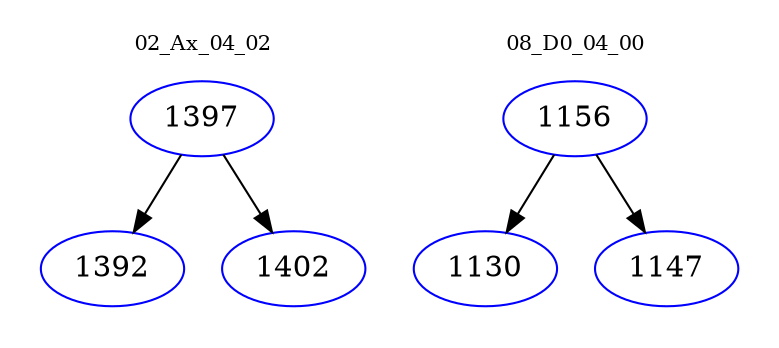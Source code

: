 digraph{
subgraph cluster_0 {
color = white
label = "02_Ax_04_02";
fontsize=10;
T0_1397 [label="1397", color="blue"]
T0_1397 -> T0_1392 [color="black"]
T0_1392 [label="1392", color="blue"]
T0_1397 -> T0_1402 [color="black"]
T0_1402 [label="1402", color="blue"]
}
subgraph cluster_1 {
color = white
label = "08_D0_04_00";
fontsize=10;
T1_1156 [label="1156", color="blue"]
T1_1156 -> T1_1130 [color="black"]
T1_1130 [label="1130", color="blue"]
T1_1156 -> T1_1147 [color="black"]
T1_1147 [label="1147", color="blue"]
}
}
